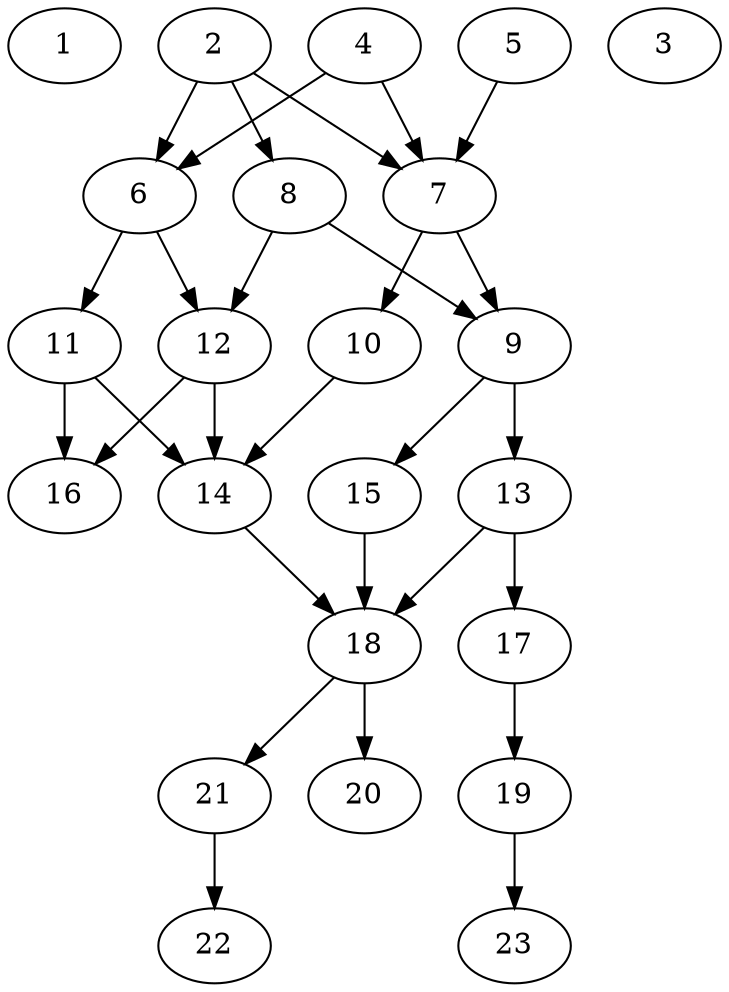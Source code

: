 // DAG (tier=2-normal, mode=compute, n=23, ccr=0.394, fat=0.509, density=0.567, regular=0.575, jump=0.101, mindata=524288, maxdata=8388608)
// DAG automatically generated by daggen at Sun Aug 24 16:33:33 2025
// /home/ermia/Project/Environments/daggen/bin/daggen --dot --ccr 0.394 --fat 0.509 --regular 0.575 --density 0.567 --jump 0.101 --mindata 524288 --maxdata 8388608 -n 23 
digraph G {
  1 [size="352491422125000", alpha="0.13", expect_size="176245711062500"]
  2 [size="1703392518659618", alpha="0.11", expect_size="851696259329809"]
  2 -> 6 [size ="91518111055872"]
  2 -> 7 [size ="91518111055872"]
  2 -> 8 [size ="91518111055872"]
  3 [size="304089145890110963712", alpha="0.05", expect_size="152044572945055481856"]
  4 [size="438654774654625216", alpha="0.13", expect_size="219327387327312608"]
  4 -> 6 [size ="171837916971008"]
  4 -> 7 [size ="171837916971008"]
  5 [size="1149609236744857", alpha="0.20", expect_size="574804618372428"]
  5 -> 7 [size ="99094366257152"]
  6 [size="227224193057826528", alpha="0.02", expect_size="113612096528913264"]
  6 -> 11 [size ="172978809602048"]
  6 -> 12 [size ="172978809602048"]
  7 [size="72853038374362032", alpha="0.18", expect_size="36426519187181016"]
  7 -> 9 [size ="74044909027328"]
  7 -> 10 [size ="74044909027328"]
  8 [size="44245272032639451136", alpha="0.09", expect_size="22122636016319725568"]
  8 -> 9 [size ="100077066518528"]
  8 -> 12 [size ="100077066518528"]
  9 [size="22699481621545428", alpha="0.05", expect_size="11349740810772714"]
  9 -> 13 [size ="471104527269888"]
  9 -> 15 [size ="471104527269888"]
  10 [size="449010247093660418048", alpha="0.14", expect_size="224505123546830209024"]
  10 -> 14 [size ="469095019446272"]
  11 [size="112192181149630464000", alpha="0.01", expect_size="56096090574815232000"]
  11 -> 14 [size ="186093718732800"]
  11 -> 16 [size ="186093718732800"]
  12 [size="488291190823714816", alpha="0.08", expect_size="244145595411857408"]
  12 -> 14 [size ="4960695615488"]
  12 -> 16 [size ="4960695615488"]
  13 [size="173623252841012832", alpha="0.17", expect_size="86811626420506416"]
  13 -> 17 [size ="67802174062592"]
  13 -> 18 [size ="67802174062592"]
  14 [size="1258565904172305", alpha="0.13", expect_size="629282952086152"]
  14 -> 18 [size ="69626796965888"]
  15 [size="6152267583195577", alpha="0.17", expect_size="3076133791597788"]
  15 -> 18 [size ="129495285628928"]
  16 [size="17585003061780966", alpha="0.17", expect_size="8792501530890483"]
  17 [size="50319948228623712", alpha="0.03", expect_size="25159974114311856"]
  17 -> 19 [size ="41603544645632"]
  18 [size="1129006366702810624", alpha="0.08", expect_size="564503183351405312"]
  18 -> 20 [size ="406824805203968"]
  18 -> 21 [size ="406824805203968"]
  19 [size="1964170757651038208", alpha="0.03", expect_size="982085378825519104"]
  19 -> 23 [size ="12547084255232"]
  20 [size="3543051706367860", alpha="0.07", expect_size="1771525853183930"]
  21 [size="1998090726801408000", alpha="0.08", expect_size="999045363400704000"]
  21 -> 22 [size ="12691125043200"]
  22 [size="10038562905758578", alpha="0.11", expect_size="5019281452879289"]
  23 [size="319771028716831899648", alpha="0.15", expect_size="159885514358415949824"]
}